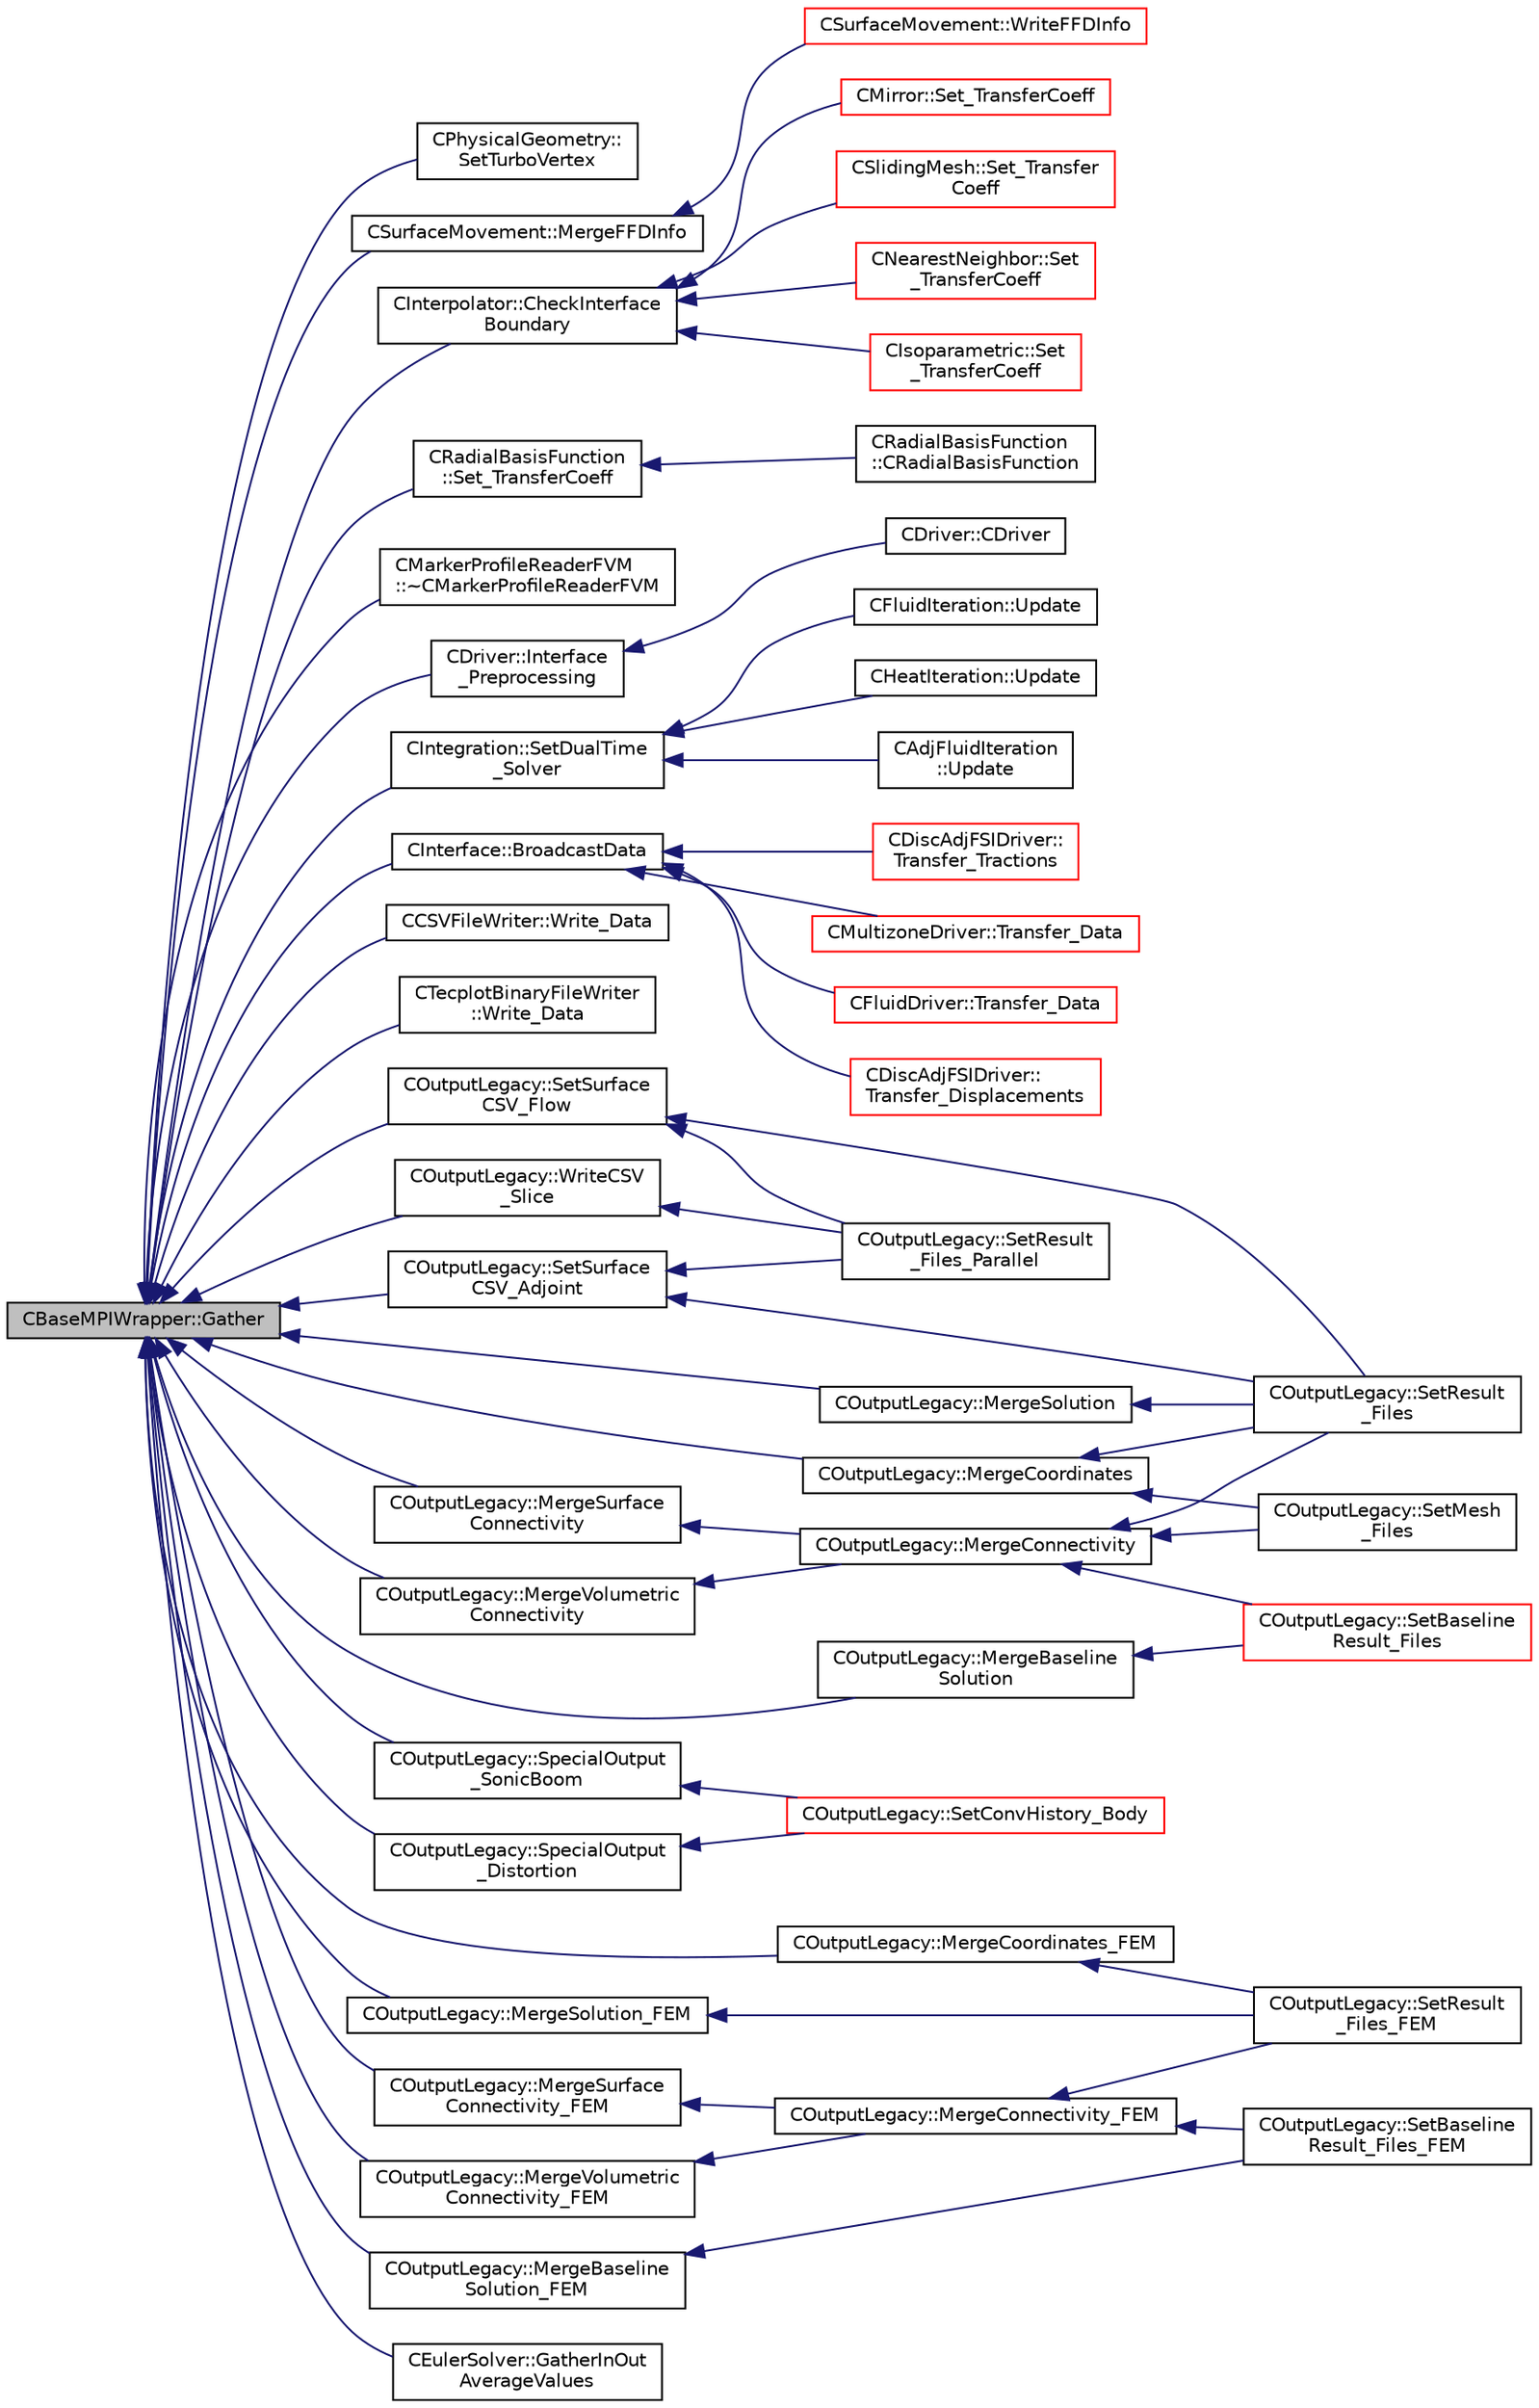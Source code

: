 digraph "CBaseMPIWrapper::Gather"
{
  edge [fontname="Helvetica",fontsize="10",labelfontname="Helvetica",labelfontsize="10"];
  node [fontname="Helvetica",fontsize="10",shape=record];
  rankdir="LR";
  Node2184 [label="CBaseMPIWrapper::Gather",height=0.2,width=0.4,color="black", fillcolor="grey75", style="filled", fontcolor="black"];
  Node2184 -> Node2185 [dir="back",color="midnightblue",fontsize="10",style="solid",fontname="Helvetica"];
  Node2185 [label="CPhysicalGeometry::\lSetTurboVertex",height=0.2,width=0.4,color="black", fillcolor="white", style="filled",URL="$class_c_physical_geometry.html#a51481bb8173c15758a94838d29c7f0c7",tooltip="Set turbo boundary vertex. "];
  Node2184 -> Node2186 [dir="back",color="midnightblue",fontsize="10",style="solid",fontname="Helvetica"];
  Node2186 [label="CSurfaceMovement::MergeFFDInfo",height=0.2,width=0.4,color="black", fillcolor="white", style="filled",URL="$class_c_surface_movement.html#ab4632911c4d3163ac2e8fb6dc0c68f3f",tooltip="Merge the Free Form information in the SU2 file. "];
  Node2186 -> Node2187 [dir="back",color="midnightblue",fontsize="10",style="solid",fontname="Helvetica"];
  Node2187 [label="CSurfaceMovement::WriteFFDInfo",height=0.2,width=0.4,color="red", fillcolor="white", style="filled",URL="$class_c_surface_movement.html#a04a626a52ad7acef005b80daeb1144e9",tooltip="Write the Free Form information in the SU2 file. "];
  Node2184 -> Node2189 [dir="back",color="midnightblue",fontsize="10",style="solid",fontname="Helvetica"];
  Node2189 [label="CInterpolator::CheckInterface\lBoundary",height=0.2,width=0.4,color="black", fillcolor="white", style="filled",URL="$class_c_interpolator.html#a9c2a32da64f71f2a572432aea04a74bf",tooltip="Check whether the interface should be processed or not. "];
  Node2189 -> Node2190 [dir="back",color="midnightblue",fontsize="10",style="solid",fontname="Helvetica"];
  Node2190 [label="CNearestNeighbor::Set\l_TransferCoeff",height=0.2,width=0.4,color="red", fillcolor="white", style="filled",URL="$class_c_nearest_neighbor.html#a0b3fe23b89f2a19c25d4d3eaeca0b322",tooltip="Set up transfer matrix defining relation between two meshes. "];
  Node2189 -> Node2192 [dir="back",color="midnightblue",fontsize="10",style="solid",fontname="Helvetica"];
  Node2192 [label="CIsoparametric::Set\l_TransferCoeff",height=0.2,width=0.4,color="red", fillcolor="white", style="filled",URL="$class_c_isoparametric.html#ad5d5a03e5de530698f9fb1baf8ba583c",tooltip="Set up transfer matrix defining relation between two meshes. "];
  Node2189 -> Node2194 [dir="back",color="midnightblue",fontsize="10",style="solid",fontname="Helvetica"];
  Node2194 [label="CMirror::Set_TransferCoeff",height=0.2,width=0.4,color="red", fillcolor="white", style="filled",URL="$class_c_mirror.html#aef44fadfca6fe766a7777f7b8f9cbd28",tooltip="Set up transfer matrix defining relation between two meshes. "];
  Node2189 -> Node2196 [dir="back",color="midnightblue",fontsize="10",style="solid",fontname="Helvetica"];
  Node2196 [label="CSlidingMesh::Set_Transfer\lCoeff",height=0.2,width=0.4,color="red", fillcolor="white", style="filled",URL="$class_c_sliding_mesh.html#a60567ffca2c40068f62f96027f483e96",tooltip="Set up transfer matrix defining relation between two meshes. "];
  Node2184 -> Node2198 [dir="back",color="midnightblue",fontsize="10",style="solid",fontname="Helvetica"];
  Node2198 [label="CRadialBasisFunction\l::Set_TransferCoeff",height=0.2,width=0.4,color="black", fillcolor="white", style="filled",URL="$class_c_radial_basis_function.html#a913cab8d07b872d2b545fd1b8c0c91d3",tooltip="Set up transfer matrix defining relation between two meshes. "];
  Node2198 -> Node2199 [dir="back",color="midnightblue",fontsize="10",style="solid",fontname="Helvetica"];
  Node2199 [label="CRadialBasisFunction\l::CRadialBasisFunction",height=0.2,width=0.4,color="black", fillcolor="white", style="filled",URL="$class_c_radial_basis_function.html#a390e7399b8fd35938449c1da47a79321",tooltip="Constructor of the class. "];
  Node2184 -> Node2200 [dir="back",color="midnightblue",fontsize="10",style="solid",fontname="Helvetica"];
  Node2200 [label="CMarkerProfileReaderFVM\l::~CMarkerProfileReaderFVM",height=0.2,width=0.4,color="black", fillcolor="white", style="filled",URL="$class_c_marker_profile_reader_f_v_m.html#a8d492f97e6255ef1289e1d41fc461581",tooltip="Destructor of the CMeshReaderFVM class. "];
  Node2184 -> Node2201 [dir="back",color="midnightblue",fontsize="10",style="solid",fontname="Helvetica"];
  Node2201 [label="CDriver::Interface\l_Preprocessing",height=0.2,width=0.4,color="black", fillcolor="white", style="filled",URL="$class_c_driver.html#a7ddcd1ff9d720a5ce2e57fc201410d95",tooltip="Definition and allocation of all interface classes. "];
  Node2201 -> Node2202 [dir="back",color="midnightblue",fontsize="10",style="solid",fontname="Helvetica"];
  Node2202 [label="CDriver::CDriver",height=0.2,width=0.4,color="black", fillcolor="white", style="filled",URL="$class_c_driver.html#a3fca4a013a6efa9bbb38fe78a86b5f3d",tooltip="Constructor of the class. "];
  Node2184 -> Node2203 [dir="back",color="midnightblue",fontsize="10",style="solid",fontname="Helvetica"];
  Node2203 [label="CIntegration::SetDualTime\l_Solver",height=0.2,width=0.4,color="black", fillcolor="white", style="filled",URL="$class_c_integration.html#ac4f1d2478b4378c7a861e86f40687327",tooltip="Save the solution, and volume at different time steps. "];
  Node2203 -> Node2204 [dir="back",color="midnightblue",fontsize="10",style="solid",fontname="Helvetica"];
  Node2204 [label="CFluidIteration::Update",height=0.2,width=0.4,color="black", fillcolor="white", style="filled",URL="$class_c_fluid_iteration.html#a1f7edb619d88f256bda0b760cec6fce6",tooltip="Updates the containers for the fluid system. "];
  Node2203 -> Node2205 [dir="back",color="midnightblue",fontsize="10",style="solid",fontname="Helvetica"];
  Node2205 [label="CHeatIteration::Update",height=0.2,width=0.4,color="black", fillcolor="white", style="filled",URL="$class_c_heat_iteration.html#af7c562e073a23871938c3e87002016b6",tooltip="Updates the containers for the heat system. "];
  Node2203 -> Node2206 [dir="back",color="midnightblue",fontsize="10",style="solid",fontname="Helvetica"];
  Node2206 [label="CAdjFluidIteration\l::Update",height=0.2,width=0.4,color="black", fillcolor="white", style="filled",URL="$class_c_adj_fluid_iteration.html#a1c9e8c2470c6256a7aa9d69776c83a3b",tooltip="Updates the containers for the adjoint fluid system. "];
  Node2184 -> Node2207 [dir="back",color="midnightblue",fontsize="10",style="solid",fontname="Helvetica"];
  Node2207 [label="CInterface::BroadcastData",height=0.2,width=0.4,color="black", fillcolor="white", style="filled",URL="$class_c_interface.html#a2e2f60d93a4041c60235926b55d0ba5c",tooltip="Interpolate data and broadcast it into all processors, for nonmatching meshes. "];
  Node2207 -> Node2208 [dir="back",color="midnightblue",fontsize="10",style="solid",fontname="Helvetica"];
  Node2208 [label="CFluidDriver::Transfer_Data",height=0.2,width=0.4,color="red", fillcolor="white", style="filled",URL="$class_c_fluid_driver.html#aac13682ac93cce7064382c8974417632",tooltip="Transfer data among different zones (multiple zone). "];
  Node2207 -> Node2211 [dir="back",color="midnightblue",fontsize="10",style="solid",fontname="Helvetica"];
  Node2211 [label="CDiscAdjFSIDriver::\lTransfer_Displacements",height=0.2,width=0.4,color="red", fillcolor="white", style="filled",URL="$class_c_disc_adj_f_s_i_driver.html#a3ef2270c24b5b7d9c774c736a757411f",tooltip="Transfer the displacements computed on the structural solver into the fluid solver. "];
  Node2207 -> Node2217 [dir="back",color="midnightblue",fontsize="10",style="solid",fontname="Helvetica"];
  Node2217 [label="CDiscAdjFSIDriver::\lTransfer_Tractions",height=0.2,width=0.4,color="red", fillcolor="white", style="filled",URL="$class_c_disc_adj_f_s_i_driver.html#a8a5adeec0fded237d6d0d4dba1a0be20",tooltip="Transfer the tractions computed on the fluid solver into the structural solver. "];
  Node2207 -> Node2219 [dir="back",color="midnightblue",fontsize="10",style="solid",fontname="Helvetica"];
  Node2219 [label="CMultizoneDriver::Transfer_Data",height=0.2,width=0.4,color="red", fillcolor="white", style="filled",URL="$class_c_multizone_driver.html#aa4bdb7a03c7138edb5e7cf17551b9d03",tooltip="Routine to provide all the desired physical transfers between the different zones during one iteratio..."];
  Node2184 -> Node2229 [dir="back",color="midnightblue",fontsize="10",style="solid",fontname="Helvetica"];
  Node2229 [label="CCSVFileWriter::Write_Data",height=0.2,width=0.4,color="black", fillcolor="white", style="filled",URL="$class_c_c_s_v_file_writer.html#abb758b8cc44b087c1c7b8b76e71ad2d2",tooltip="Write sorted data to file in CSV file format. "];
  Node2184 -> Node2230 [dir="back",color="midnightblue",fontsize="10",style="solid",fontname="Helvetica"];
  Node2230 [label="CTecplotBinaryFileWriter\l::Write_Data",height=0.2,width=0.4,color="black", fillcolor="white", style="filled",URL="$class_c_tecplot_binary_file_writer.html#aac6f4f7c61de31e9267a1f08b98244d3",tooltip="Write sorted data to file in tecplot binary file format. "];
  Node2184 -> Node2231 [dir="back",color="midnightblue",fontsize="10",style="solid",fontname="Helvetica"];
  Node2231 [label="COutputLegacy::SetSurface\lCSV_Flow",height=0.2,width=0.4,color="black", fillcolor="white", style="filled",URL="$class_c_output_legacy.html#a65b3ab316365014ae51d9260c26ea91d",tooltip="Create and write the file with the flow coefficient on the surface. "];
  Node2231 -> Node2232 [dir="back",color="midnightblue",fontsize="10",style="solid",fontname="Helvetica"];
  Node2232 [label="COutputLegacy::SetResult\l_Files",height=0.2,width=0.4,color="black", fillcolor="white", style="filled",URL="$class_c_output_legacy.html#aa817439538e8cf82f82acbfa0bf7e735",tooltip="Writes and organizes the all the output files, except the history one, for serial computations..."];
  Node2231 -> Node2233 [dir="back",color="midnightblue",fontsize="10",style="solid",fontname="Helvetica"];
  Node2233 [label="COutputLegacy::SetResult\l_Files_Parallel",height=0.2,width=0.4,color="black", fillcolor="white", style="filled",URL="$class_c_output_legacy.html#a9e7832982d8237df4df455b027fd203b",tooltip="Writes and organizes the all the output files, except the history one, for parallel computations..."];
  Node2184 -> Node2234 [dir="back",color="midnightblue",fontsize="10",style="solid",fontname="Helvetica"];
  Node2234 [label="COutputLegacy::SetSurface\lCSV_Adjoint",height=0.2,width=0.4,color="black", fillcolor="white", style="filled",URL="$class_c_output_legacy.html#ab58cf49c27110dea42f2f39ad0b78060",tooltip="Create and write the file with the adjoint coefficients on the surface for serial computations..."];
  Node2234 -> Node2232 [dir="back",color="midnightblue",fontsize="10",style="solid",fontname="Helvetica"];
  Node2234 -> Node2233 [dir="back",color="midnightblue",fontsize="10",style="solid",fontname="Helvetica"];
  Node2184 -> Node2235 [dir="back",color="midnightblue",fontsize="10",style="solid",fontname="Helvetica"];
  Node2235 [label="COutputLegacy::MergeCoordinates",height=0.2,width=0.4,color="black", fillcolor="white", style="filled",URL="$class_c_output_legacy.html#a3f1c067d23f6aae689001d2417753c89",tooltip="Merge the node coordinates from all processors. "];
  Node2235 -> Node2232 [dir="back",color="midnightblue",fontsize="10",style="solid",fontname="Helvetica"];
  Node2235 -> Node2236 [dir="back",color="midnightblue",fontsize="10",style="solid",fontname="Helvetica"];
  Node2236 [label="COutputLegacy::SetMesh\l_Files",height=0.2,width=0.4,color="black", fillcolor="white", style="filled",URL="$class_c_output_legacy.html#a9301e0b2ff5e38a8337127ce74c49ac8",tooltip="Writes and organizes the all the output files, except the history one, for serial computations..."];
  Node2184 -> Node2237 [dir="back",color="midnightblue",fontsize="10",style="solid",fontname="Helvetica"];
  Node2237 [label="COutputLegacy::MergeVolumetric\lConnectivity",height=0.2,width=0.4,color="black", fillcolor="white", style="filled",URL="$class_c_output_legacy.html#a39d17bdf99d1d93c84834a4f04527c84",tooltip="Merge the connectivity for a single element type from all processors. "];
  Node2237 -> Node2238 [dir="back",color="midnightblue",fontsize="10",style="solid",fontname="Helvetica"];
  Node2238 [label="COutputLegacy::MergeConnectivity",height=0.2,width=0.4,color="black", fillcolor="white", style="filled",URL="$class_c_output_legacy.html#a1fca7d82115b30a586f40c1d8bdc94d3",tooltip="Merge the geometry into a data structure used for output file writing. "];
  Node2238 -> Node2232 [dir="back",color="midnightblue",fontsize="10",style="solid",fontname="Helvetica"];
  Node2238 -> Node2239 [dir="back",color="midnightblue",fontsize="10",style="solid",fontname="Helvetica"];
  Node2239 [label="COutputLegacy::SetBaseline\lResult_Files",height=0.2,width=0.4,color="red", fillcolor="white", style="filled",URL="$class_c_output_legacy.html#aa494f988736bb5a657fcaf9b8e0c2e85",tooltip="Writes and organizes the all the output files, except the history one, for serial computations..."];
  Node2238 -> Node2236 [dir="back",color="midnightblue",fontsize="10",style="solid",fontname="Helvetica"];
  Node2184 -> Node2241 [dir="back",color="midnightblue",fontsize="10",style="solid",fontname="Helvetica"];
  Node2241 [label="COutputLegacy::MergeSurface\lConnectivity",height=0.2,width=0.4,color="black", fillcolor="white", style="filled",URL="$class_c_output_legacy.html#a1269e5646bfd84fcc9d0154906a8c558",tooltip="Merge the connectivity for a single element type from all processors. "];
  Node2241 -> Node2238 [dir="back",color="midnightblue",fontsize="10",style="solid",fontname="Helvetica"];
  Node2184 -> Node2242 [dir="back",color="midnightblue",fontsize="10",style="solid",fontname="Helvetica"];
  Node2242 [label="COutputLegacy::MergeSolution",height=0.2,width=0.4,color="black", fillcolor="white", style="filled",URL="$class_c_output_legacy.html#af30cc9d6a1d32da2af7043901a5914cf",tooltip="Merge the solution into a data structure used for output file writing. "];
  Node2242 -> Node2232 [dir="back",color="midnightblue",fontsize="10",style="solid",fontname="Helvetica"];
  Node2184 -> Node2243 [dir="back",color="midnightblue",fontsize="10",style="solid",fontname="Helvetica"];
  Node2243 [label="COutputLegacy::MergeBaseline\lSolution",height=0.2,width=0.4,color="black", fillcolor="white", style="filled",URL="$class_c_output_legacy.html#ac379839291d78c2e41636b544584f647",tooltip="Merge the solution into a data structure used for output file writing. "];
  Node2243 -> Node2239 [dir="back",color="midnightblue",fontsize="10",style="solid",fontname="Helvetica"];
  Node2184 -> Node2244 [dir="back",color="midnightblue",fontsize="10",style="solid",fontname="Helvetica"];
  Node2244 [label="COutputLegacy::SpecialOutput\l_SonicBoom",height=0.2,width=0.4,color="black", fillcolor="white", style="filled",URL="$class_c_output_legacy.html#a7715a86b070f2dcadd358250e470dac2",tooltip="Writes equivalent area. "];
  Node2244 -> Node2245 [dir="back",color="midnightblue",fontsize="10",style="solid",fontname="Helvetica"];
  Node2245 [label="COutputLegacy::SetConvHistory_Body",height=0.2,width=0.4,color="red", fillcolor="white", style="filled",URL="$class_c_output_legacy.html#a217cc0d778a3828499189a9debee47c6",tooltip="Write the history file and the convergence on the screen for serial computations. ..."];
  Node2184 -> Node2249 [dir="back",color="midnightblue",fontsize="10",style="solid",fontname="Helvetica"];
  Node2249 [label="COutputLegacy::SpecialOutput\l_Distortion",height=0.2,width=0.4,color="black", fillcolor="white", style="filled",URL="$class_c_output_legacy.html#ae4824d60ecd7d71e592f259e8824e0ae",tooltip="Create and write the file with the flow coefficient on the surface. "];
  Node2249 -> Node2245 [dir="back",color="midnightblue",fontsize="10",style="solid",fontname="Helvetica"];
  Node2184 -> Node2250 [dir="back",color="midnightblue",fontsize="10",style="solid",fontname="Helvetica"];
  Node2250 [label="COutputLegacy::WriteCSV\l_Slice",height=0.2,width=0.4,color="black", fillcolor="white", style="filled",URL="$class_c_output_legacy.html#ac9e7a75ba291ff8245c100e5ae32dd64",tooltip="Create and write a CSV file with a slice of data. "];
  Node2250 -> Node2233 [dir="back",color="midnightblue",fontsize="10",style="solid",fontname="Helvetica"];
  Node2184 -> Node2251 [dir="back",color="midnightblue",fontsize="10",style="solid",fontname="Helvetica"];
  Node2251 [label="COutputLegacy::MergeCoordinates_FEM",height=0.2,width=0.4,color="black", fillcolor="white", style="filled",URL="$class_c_output_legacy.html#acb116503fee156920c72506ffdf5cd5c",tooltip="Merge the node coordinates from all processors for the FEM solver. "];
  Node2251 -> Node2252 [dir="back",color="midnightblue",fontsize="10",style="solid",fontname="Helvetica"];
  Node2252 [label="COutputLegacy::SetResult\l_Files_FEM",height=0.2,width=0.4,color="black", fillcolor="white", style="filled",URL="$class_c_output_legacy.html#a25b90eb5e2bd0f05f92a89f0768f2181",tooltip="Writes and organizes the all the output files, except the history one, for serial computations with t..."];
  Node2184 -> Node2253 [dir="back",color="midnightblue",fontsize="10",style="solid",fontname="Helvetica"];
  Node2253 [label="COutputLegacy::MergeVolumetric\lConnectivity_FEM",height=0.2,width=0.4,color="black", fillcolor="white", style="filled",URL="$class_c_output_legacy.html#aebd7f2340686aea0308fbf38e7a46e72",tooltip="Merge the connectivity for a single element type from all processors for the FEM solver. "];
  Node2253 -> Node2254 [dir="back",color="midnightblue",fontsize="10",style="solid",fontname="Helvetica"];
  Node2254 [label="COutputLegacy::MergeConnectivity_FEM",height=0.2,width=0.4,color="black", fillcolor="white", style="filled",URL="$class_c_output_legacy.html#a73ac84a0613171e5b77c86055b8a1487",tooltip="Merge the FEM geometry into a data structure used for output file writing. "];
  Node2254 -> Node2252 [dir="back",color="midnightblue",fontsize="10",style="solid",fontname="Helvetica"];
  Node2254 -> Node2255 [dir="back",color="midnightblue",fontsize="10",style="solid",fontname="Helvetica"];
  Node2255 [label="COutputLegacy::SetBaseline\lResult_Files_FEM",height=0.2,width=0.4,color="black", fillcolor="white", style="filled",URL="$class_c_output_legacy.html#a46c1054bac8c154e4f3464cc1913e06f",tooltip="Writes and organizes the all the output files, except the history one, for DG-FEM simulations (SU2_SO..."];
  Node2184 -> Node2256 [dir="back",color="midnightblue",fontsize="10",style="solid",fontname="Helvetica"];
  Node2256 [label="COutputLegacy::MergeSurface\lConnectivity_FEM",height=0.2,width=0.4,color="black", fillcolor="white", style="filled",URL="$class_c_output_legacy.html#ae2f0e0809fd6b66b5f8a21442928822c",tooltip="Merge the connectivity for a single element type from all processors for the FEM solver. "];
  Node2256 -> Node2254 [dir="back",color="midnightblue",fontsize="10",style="solid",fontname="Helvetica"];
  Node2184 -> Node2257 [dir="back",color="midnightblue",fontsize="10",style="solid",fontname="Helvetica"];
  Node2257 [label="COutputLegacy::MergeSolution_FEM",height=0.2,width=0.4,color="black", fillcolor="white", style="filled",URL="$class_c_output_legacy.html#a110644b5188c81eef89afc8c2bf197af",tooltip="Merge the FEM solution into a data structure used for output file writing. "];
  Node2257 -> Node2252 [dir="back",color="midnightblue",fontsize="10",style="solid",fontname="Helvetica"];
  Node2184 -> Node2258 [dir="back",color="midnightblue",fontsize="10",style="solid",fontname="Helvetica"];
  Node2258 [label="COutputLegacy::MergeBaseline\lSolution_FEM",height=0.2,width=0.4,color="black", fillcolor="white", style="filled",URL="$class_c_output_legacy.html#a8378a38838886909dd62759f886e0176",tooltip="Merge the solution into a data structure used for output file writing (DG-FEM). "];
  Node2258 -> Node2255 [dir="back",color="midnightblue",fontsize="10",style="solid",fontname="Helvetica"];
  Node2184 -> Node2259 [dir="back",color="midnightblue",fontsize="10",style="solid",fontname="Helvetica"];
  Node2259 [label="CEulerSolver::GatherInOut\lAverageValues",height=0.2,width=0.4,color="black", fillcolor="white", style="filled",URL="$class_c_euler_solver.html#ab65fe699472aae15ef7ebdad60575875",tooltip="It gathers into the master node average quantities at inflow and outflow needed for turbomachinery an..."];
}
